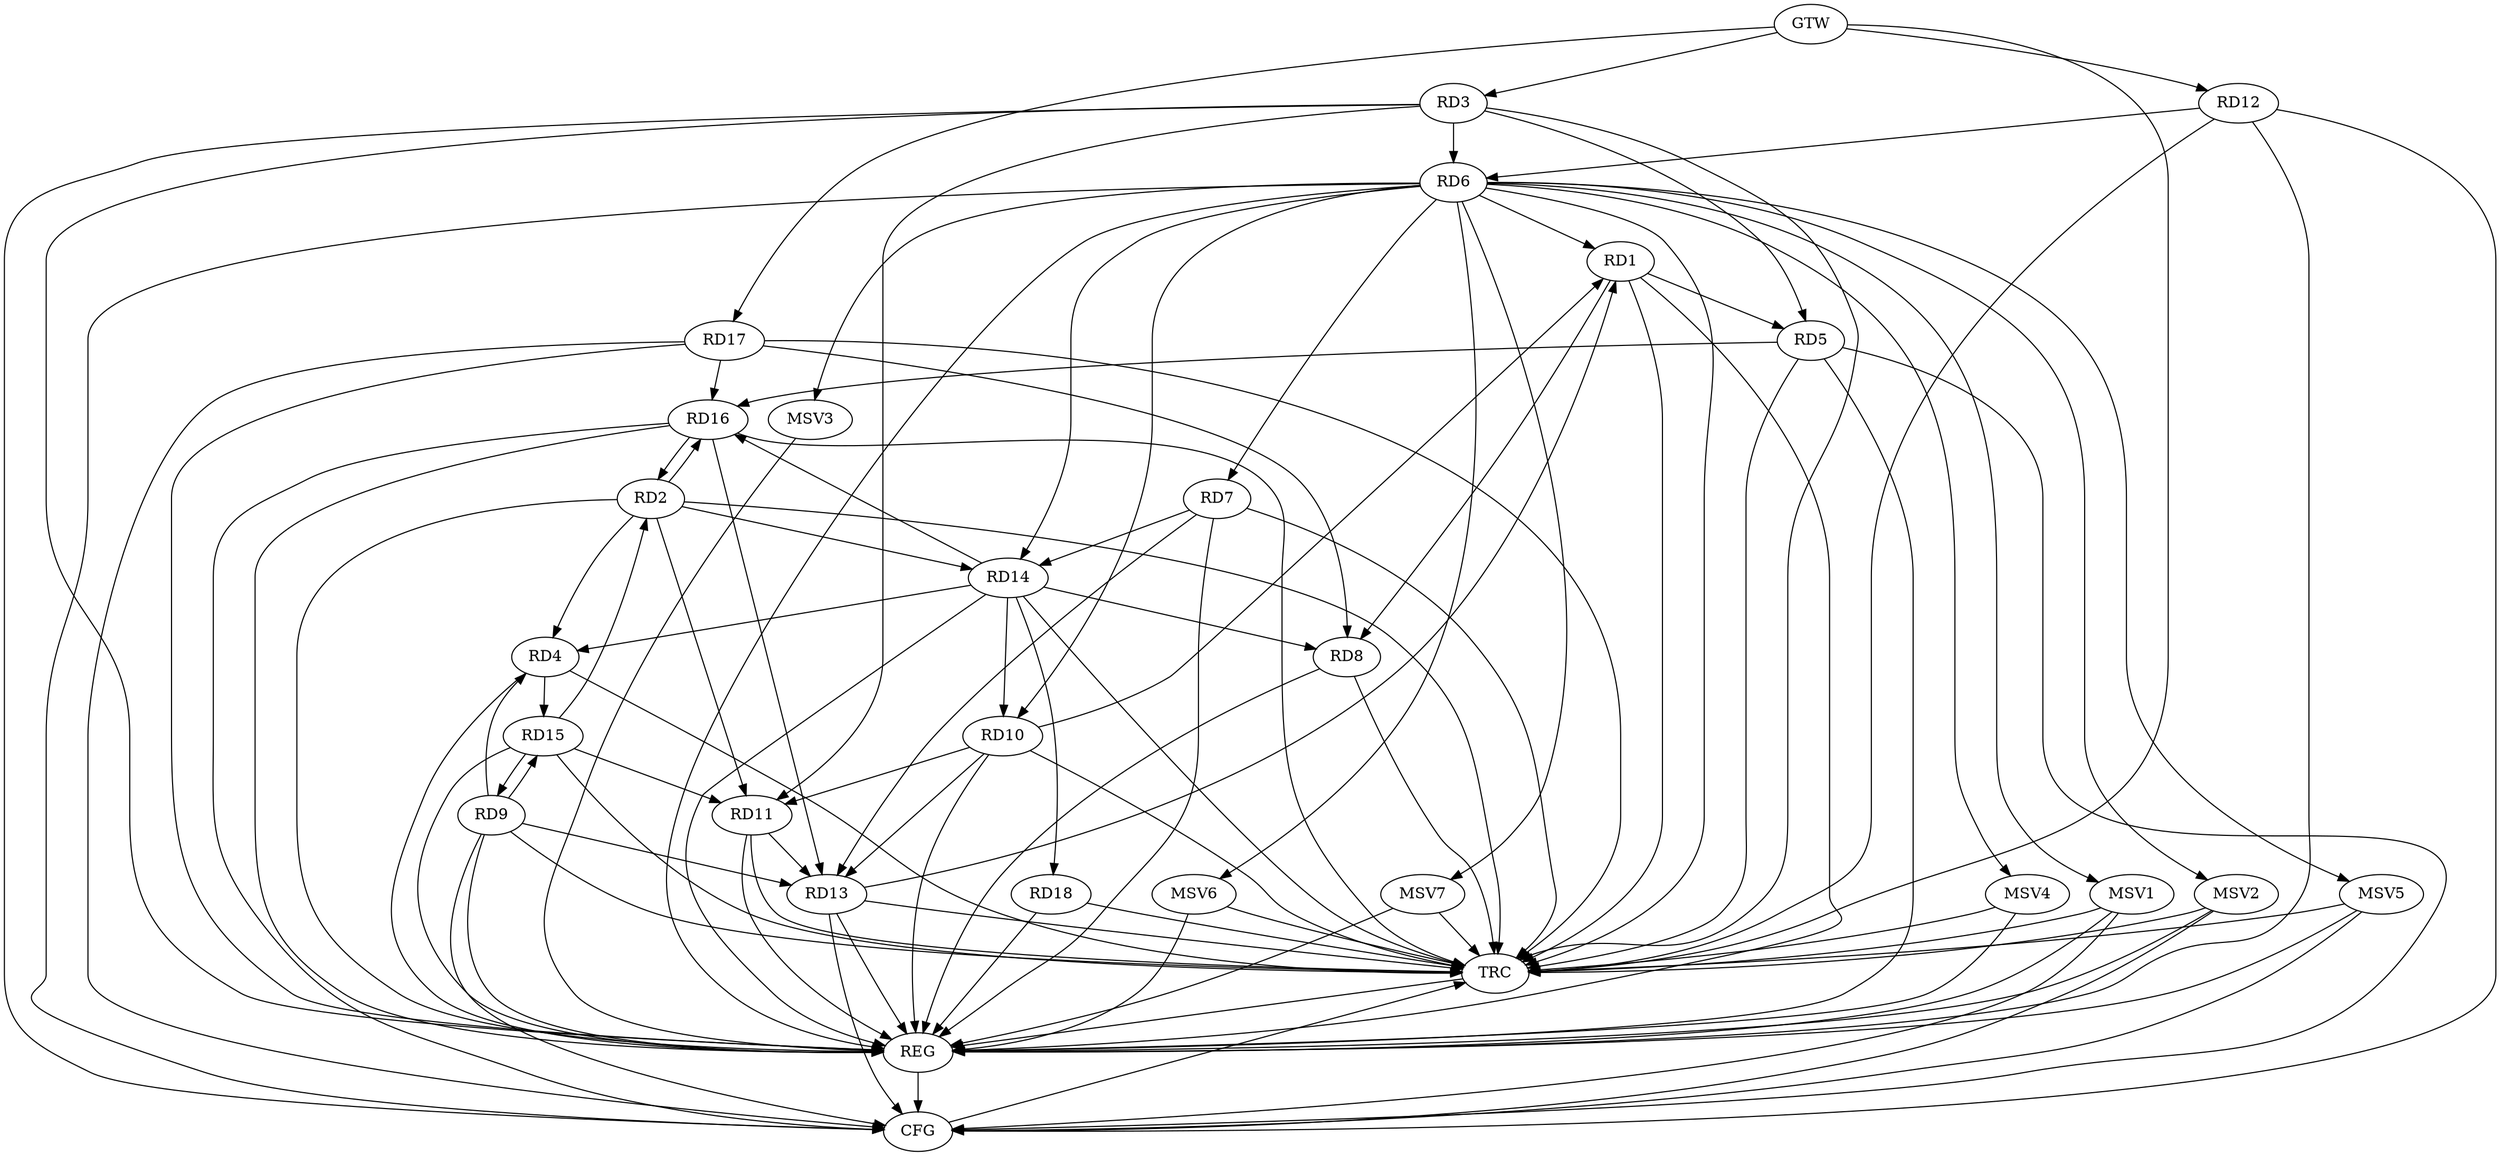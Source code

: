 strict digraph G {
  RD1 [ label="RD1" ];
  RD2 [ label="RD2" ];
  RD3 [ label="RD3" ];
  RD4 [ label="RD4" ];
  RD5 [ label="RD5" ];
  RD6 [ label="RD6" ];
  RD7 [ label="RD7" ];
  RD8 [ label="RD8" ];
  RD9 [ label="RD9" ];
  RD10 [ label="RD10" ];
  RD11 [ label="RD11" ];
  RD12 [ label="RD12" ];
  RD13 [ label="RD13" ];
  RD14 [ label="RD14" ];
  RD15 [ label="RD15" ];
  RD16 [ label="RD16" ];
  RD17 [ label="RD17" ];
  RD18 [ label="RD18" ];
  GTW [ label="GTW" ];
  REG [ label="REG" ];
  CFG [ label="CFG" ];
  TRC [ label="TRC" ];
  MSV1 [ label="MSV1" ];
  MSV2 [ label="MSV2" ];
  MSV3 [ label="MSV3" ];
  MSV4 [ label="MSV4" ];
  MSV5 [ label="MSV5" ];
  MSV6 [ label="MSV6" ];
  MSV7 [ label="MSV7" ];
  RD1 -> RD5;
  RD6 -> RD1;
  RD1 -> RD8;
  RD10 -> RD1;
  RD13 -> RD1;
  RD2 -> RD4;
  RD2 -> RD11;
  RD2 -> RD14;
  RD15 -> RD2;
  RD2 -> RD16;
  RD16 -> RD2;
  RD3 -> RD5;
  RD3 -> RD6;
  RD3 -> RD11;
  RD9 -> RD4;
  RD14 -> RD4;
  RD4 -> RD15;
  RD5 -> RD16;
  RD6 -> RD7;
  RD6 -> RD10;
  RD12 -> RD6;
  RD6 -> RD14;
  RD7 -> RD13;
  RD7 -> RD14;
  RD14 -> RD8;
  RD17 -> RD8;
  RD9 -> RD13;
  RD9 -> RD15;
  RD15 -> RD9;
  RD10 -> RD11;
  RD10 -> RD13;
  RD14 -> RD10;
  RD11 -> RD13;
  RD15 -> RD11;
  RD16 -> RD13;
  RD14 -> RD16;
  RD14 -> RD18;
  RD17 -> RD16;
  GTW -> RD3;
  GTW -> RD12;
  GTW -> RD17;
  RD1 -> REG;
  RD2 -> REG;
  RD3 -> REG;
  RD4 -> REG;
  RD5 -> REG;
  RD6 -> REG;
  RD7 -> REG;
  RD8 -> REG;
  RD9 -> REG;
  RD10 -> REG;
  RD11 -> REG;
  RD12 -> REG;
  RD13 -> REG;
  RD14 -> REG;
  RD15 -> REG;
  RD16 -> REG;
  RD17 -> REG;
  RD18 -> REG;
  RD12 -> CFG;
  RD5 -> CFG;
  RD16 -> CFG;
  RD13 -> CFG;
  RD9 -> CFG;
  RD17 -> CFG;
  RD3 -> CFG;
  RD6 -> CFG;
  REG -> CFG;
  RD1 -> TRC;
  RD2 -> TRC;
  RD3 -> TRC;
  RD4 -> TRC;
  RD5 -> TRC;
  RD6 -> TRC;
  RD7 -> TRC;
  RD8 -> TRC;
  RD9 -> TRC;
  RD10 -> TRC;
  RD11 -> TRC;
  RD12 -> TRC;
  RD13 -> TRC;
  RD14 -> TRC;
  RD15 -> TRC;
  RD16 -> TRC;
  RD17 -> TRC;
  RD18 -> TRC;
  GTW -> TRC;
  CFG -> TRC;
  TRC -> REG;
  RD6 -> MSV1;
  RD6 -> MSV2;
  MSV1 -> REG;
  MSV1 -> TRC;
  MSV1 -> CFG;
  MSV2 -> REG;
  MSV2 -> TRC;
  MSV2 -> CFG;
  RD6 -> MSV3;
  MSV3 -> REG;
  RD6 -> MSV4;
  MSV4 -> REG;
  MSV4 -> TRC;
  RD6 -> MSV5;
  MSV5 -> REG;
  MSV5 -> TRC;
  MSV5 -> CFG;
  RD6 -> MSV6;
  MSV6 -> REG;
  MSV6 -> TRC;
  RD6 -> MSV7;
  MSV7 -> REG;
  MSV7 -> TRC;
}
